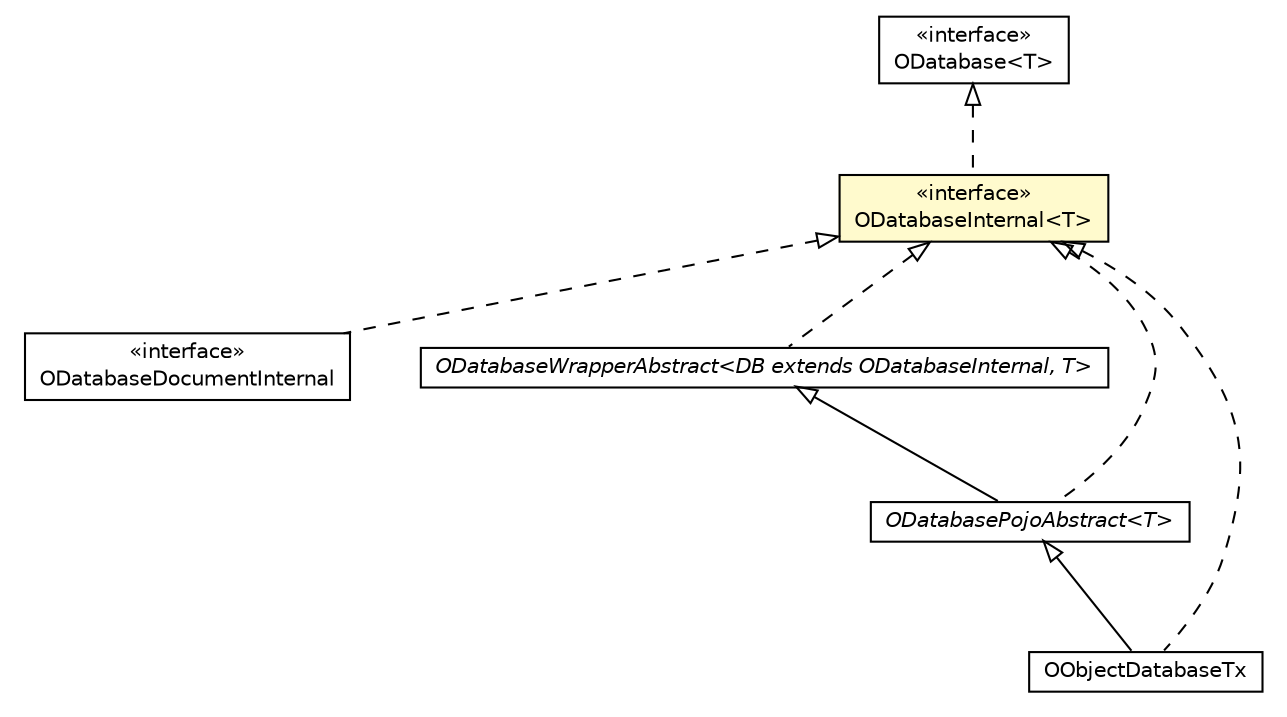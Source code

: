 #!/usr/local/bin/dot
#
# Class diagram 
# Generated by UMLGraph version R5_6-24-gf6e263 (http://www.umlgraph.org/)
#

digraph G {
	edge [fontname="Helvetica",fontsize=10,labelfontname="Helvetica",labelfontsize=10];
	node [fontname="Helvetica",fontsize=10,shape=plaintext];
	nodesep=0.25;
	ranksep=0.5;
	// com.orientechnologies.orient.core.db.ODatabaseDocumentInternal
	c1359758 [label=<<table title="com.orientechnologies.orient.core.db.ODatabaseDocumentInternal" border="0" cellborder="1" cellspacing="0" cellpadding="2" port="p" href="./ODatabaseDocumentInternal.html">
		<tr><td><table border="0" cellspacing="0" cellpadding="1">
<tr><td align="center" balign="center"> &#171;interface&#187; </td></tr>
<tr><td align="center" balign="center"> ODatabaseDocumentInternal </td></tr>
		</table></td></tr>
		</table>>, URL="./ODatabaseDocumentInternal.html", fontname="Helvetica", fontcolor="black", fontsize=10.0];
	// com.orientechnologies.orient.core.db.ODatabaseWrapperAbstract<DB extends com.orientechnologies.orient.core.db.ODatabaseInternal, T>
	c1359767 [label=<<table title="com.orientechnologies.orient.core.db.ODatabaseWrapperAbstract" border="0" cellborder="1" cellspacing="0" cellpadding="2" port="p" href="./ODatabaseWrapperAbstract.html">
		<tr><td><table border="0" cellspacing="0" cellpadding="1">
<tr><td align="center" balign="center"><font face="Helvetica-Oblique"> ODatabaseWrapperAbstract&lt;DB extends ODatabaseInternal, T&gt; </font></td></tr>
		</table></td></tr>
		</table>>, URL="./ODatabaseWrapperAbstract.html", fontname="Helvetica", fontcolor="black", fontsize=10.0];
	// com.orientechnologies.orient.core.db.ODatabaseInternal<T>
	c1359770 [label=<<table title="com.orientechnologies.orient.core.db.ODatabaseInternal" border="0" cellborder="1" cellspacing="0" cellpadding="2" port="p" bgcolor="lemonChiffon" href="./ODatabaseInternal.html">
		<tr><td><table border="0" cellspacing="0" cellpadding="1">
<tr><td align="center" balign="center"> &#171;interface&#187; </td></tr>
<tr><td align="center" balign="center"> ODatabaseInternal&lt;T&gt; </td></tr>
		</table></td></tr>
		</table>>, URL="./ODatabaseInternal.html", fontname="Helvetica", fontcolor="black", fontsize=10.0];
	// com.orientechnologies.orient.core.db.ODatabase<T>
	c1359771 [label=<<table title="com.orientechnologies.orient.core.db.ODatabase" border="0" cellborder="1" cellspacing="0" cellpadding="2" port="p" href="./ODatabase.html">
		<tr><td><table border="0" cellspacing="0" cellpadding="1">
<tr><td align="center" balign="center"> &#171;interface&#187; </td></tr>
<tr><td align="center" balign="center"> ODatabase&lt;T&gt; </td></tr>
		</table></td></tr>
		</table>>, URL="./ODatabase.html", fontname="Helvetica", fontcolor="black", fontsize=10.0];
	// com.orientechnologies.orient.object.db.ODatabasePojoAbstract<T>
	c1361011 [label=<<table title="com.orientechnologies.orient.object.db.ODatabasePojoAbstract" border="0" cellborder="1" cellspacing="0" cellpadding="2" port="p" href="../../object/db/ODatabasePojoAbstract.html">
		<tr><td><table border="0" cellspacing="0" cellpadding="1">
<tr><td align="center" balign="center"><font face="Helvetica-Oblique"> ODatabasePojoAbstract&lt;T&gt; </font></td></tr>
		</table></td></tr>
		</table>>, URL="../../object/db/ODatabasePojoAbstract.html", fontname="Helvetica", fontcolor="black", fontsize=10.0];
	// com.orientechnologies.orient.object.db.OObjectDatabaseTx
	c1361015 [label=<<table title="com.orientechnologies.orient.object.db.OObjectDatabaseTx" border="0" cellborder="1" cellspacing="0" cellpadding="2" port="p" href="../../object/db/OObjectDatabaseTx.html">
		<tr><td><table border="0" cellspacing="0" cellpadding="1">
<tr><td align="center" balign="center"> OObjectDatabaseTx </td></tr>
		</table></td></tr>
		</table>>, URL="../../object/db/OObjectDatabaseTx.html", fontname="Helvetica", fontcolor="black", fontsize=10.0];
	//com.orientechnologies.orient.core.db.ODatabaseDocumentInternal implements com.orientechnologies.orient.core.db.ODatabaseInternal<T>
	c1359770:p -> c1359758:p [dir=back,arrowtail=empty,style=dashed];
	//com.orientechnologies.orient.core.db.ODatabaseWrapperAbstract<DB extends com.orientechnologies.orient.core.db.ODatabaseInternal, T> implements com.orientechnologies.orient.core.db.ODatabaseInternal<T>
	c1359770:p -> c1359767:p [dir=back,arrowtail=empty,style=dashed];
	//com.orientechnologies.orient.core.db.ODatabaseInternal<T> implements com.orientechnologies.orient.core.db.ODatabase<T>
	c1359771:p -> c1359770:p [dir=back,arrowtail=empty,style=dashed];
	//com.orientechnologies.orient.object.db.ODatabasePojoAbstract<T> extends com.orientechnologies.orient.core.db.ODatabaseWrapperAbstract<com.orientechnologies.orient.core.db.document.ODatabaseDocumentTx, T>
	c1359767:p -> c1361011:p [dir=back,arrowtail=empty];
	//com.orientechnologies.orient.object.db.ODatabasePojoAbstract<T> implements com.orientechnologies.orient.core.db.ODatabaseInternal<T>
	c1359770:p -> c1361011:p [dir=back,arrowtail=empty,style=dashed];
	//com.orientechnologies.orient.object.db.OObjectDatabaseTx extends com.orientechnologies.orient.object.db.ODatabasePojoAbstract<java.lang.Object>
	c1361011:p -> c1361015:p [dir=back,arrowtail=empty];
	//com.orientechnologies.orient.object.db.OObjectDatabaseTx implements com.orientechnologies.orient.core.db.ODatabaseInternal<T>
	c1359770:p -> c1361015:p [dir=back,arrowtail=empty,style=dashed];
}

